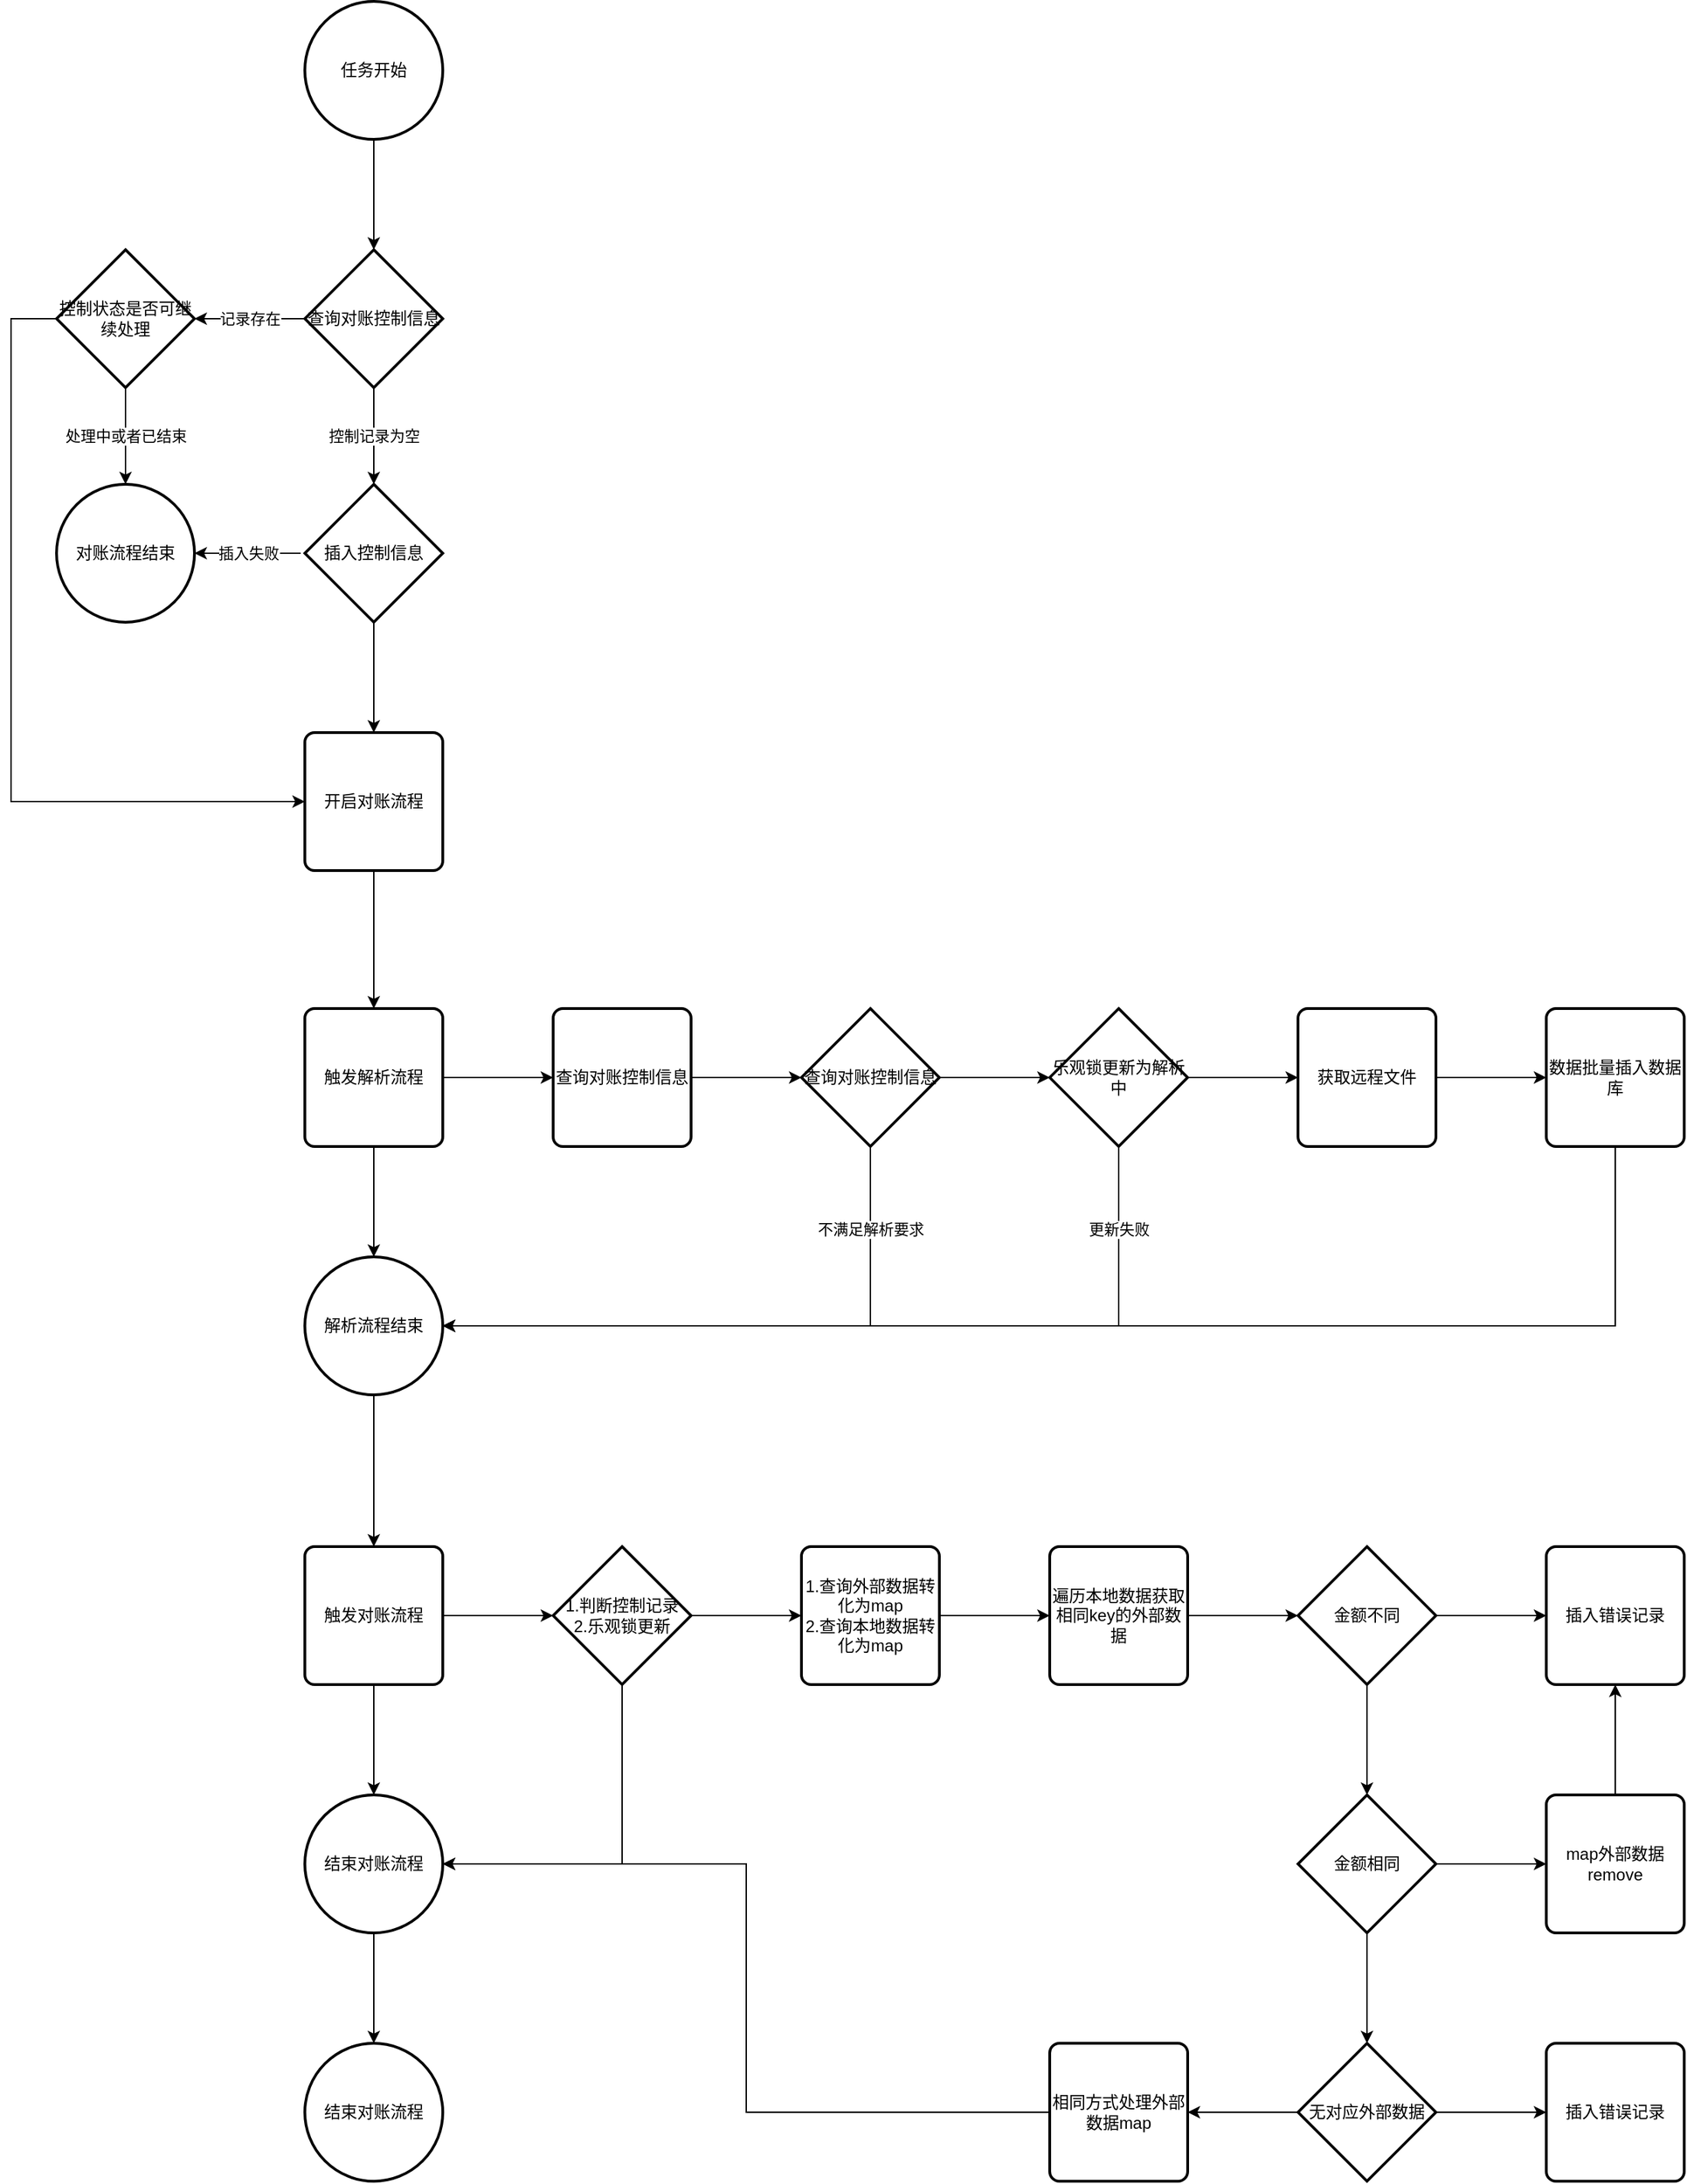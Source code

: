 <mxfile version="11.0.7" type="github"><diagram id="-w9e-e0GEL53rthxu7bP" name="第 1 页"><mxGraphModel dx="946" dy="550" grid="1" gridSize="10" guides="1" tooltips="1" connect="1" arrows="1" fold="1" page="1" pageScale="1" pageWidth="827" pageHeight="1169" math="0" shadow="0"><root><mxCell id="0"/><mxCell id="1" parent="0"/><mxCell id="7O-L9KL2kHQlJaUhyN09-3" value="" style="edgeStyle=orthogonalEdgeStyle;rounded=0;orthogonalLoop=1;jettySize=auto;html=1;" parent="1" source="7O-L9KL2kHQlJaUhyN09-1" target="7O-L9KL2kHQlJaUhyN09-2" edge="1"><mxGeometry relative="1" as="geometry"/></mxCell><mxCell id="7O-L9KL2kHQlJaUhyN09-1" value="任务开始" style="strokeWidth=2;html=1;shape=mxgraph.flowchart.start_2;whiteSpace=wrap;" parent="1" vertex="1"><mxGeometry x="363" y="40" width="100" height="100" as="geometry"/></mxCell><mxCell id="7O-L9KL2kHQlJaUhyN09-5" value="控制记录为空" style="edgeStyle=orthogonalEdgeStyle;rounded=0;orthogonalLoop=1;jettySize=auto;html=1;" parent="1" source="7O-L9KL2kHQlJaUhyN09-2" target="7O-L9KL2kHQlJaUhyN09-4" edge="1"><mxGeometry relative="1" as="geometry"/></mxCell><mxCell id="7O-L9KL2kHQlJaUhyN09-8" value="记录存在" style="edgeStyle=orthogonalEdgeStyle;rounded=0;orthogonalLoop=1;jettySize=auto;html=1;" parent="1" source="7O-L9KL2kHQlJaUhyN09-2" target="7O-L9KL2kHQlJaUhyN09-7" edge="1"><mxGeometry relative="1" as="geometry"/></mxCell><mxCell id="7O-L9KL2kHQlJaUhyN09-2" value="查询对账控制信息" style="strokeWidth=2;html=1;shape=mxgraph.flowchart.decision;whiteSpace=wrap;fontFamily=Helvetica;fontSize=12;fontColor=#000000;align=center;strokeColor=#000000;fillColor=#ffffff;" parent="1" vertex="1"><mxGeometry x="363" y="220" width="100" height="100" as="geometry"/></mxCell><mxCell id="7O-L9KL2kHQlJaUhyN09-10" value="处理中或者已结束" style="edgeStyle=orthogonalEdgeStyle;rounded=0;orthogonalLoop=1;jettySize=auto;html=1;" parent="1" source="7O-L9KL2kHQlJaUhyN09-7" target="7O-L9KL2kHQlJaUhyN09-9" edge="1"><mxGeometry relative="1" as="geometry"><Array as="points"><mxPoint x="233" y="460"/></Array></mxGeometry></mxCell><mxCell id="7O-L9KL2kHQlJaUhyN09-36" style="edgeStyle=orthogonalEdgeStyle;rounded=0;orthogonalLoop=1;jettySize=auto;html=1;" parent="1" source="7O-L9KL2kHQlJaUhyN09-7" target="7O-L9KL2kHQlJaUhyN09-16" edge="1"><mxGeometry relative="1" as="geometry"><Array as="points"><mxPoint x="150" y="270"/><mxPoint x="150" y="620"/></Array></mxGeometry></mxCell><mxCell id="7O-L9KL2kHQlJaUhyN09-7" value="控制状态是否可继续处理" style="strokeWidth=2;html=1;shape=mxgraph.flowchart.decision;whiteSpace=wrap;fontFamily=Helvetica;fontSize=12;fontColor=#000000;align=center;strokeColor=#000000;fillColor=#ffffff;" parent="1" vertex="1"><mxGeometry x="183" y="220" width="100" height="100" as="geometry"/></mxCell><mxCell id="7O-L9KL2kHQlJaUhyN09-9" value="对账流程结束" style="strokeWidth=2;html=1;shape=mxgraph.flowchart.start_2;whiteSpace=wrap;fontFamily=Helvetica;fontSize=12;fontColor=#000000;align=center;strokeColor=#000000;fillColor=#ffffff;" parent="1" vertex="1"><mxGeometry x="183" y="390" width="100" height="100" as="geometry"/></mxCell><mxCell id="7O-L9KL2kHQlJaUhyN09-20" value="" style="edgeStyle=orthogonalEdgeStyle;rounded=0;orthogonalLoop=1;jettySize=auto;html=1;" parent="1" source="7O-L9KL2kHQlJaUhyN09-16" target="7O-L9KL2kHQlJaUhyN09-19" edge="1"><mxGeometry relative="1" as="geometry"/></mxCell><mxCell id="7O-L9KL2kHQlJaUhyN09-16" value="开启对账流程" style="rounded=1;whiteSpace=wrap;html=1;absoluteArcSize=1;arcSize=14;strokeWidth=2;fontFamily=Helvetica;fontSize=12;fontColor=#000000;align=center;strokeColor=#000000;fillColor=#ffffff;" parent="1" vertex="1"><mxGeometry x="363" y="570" width="100" height="100" as="geometry"/></mxCell><mxCell id="7O-L9KL2kHQlJaUhyN09-26" value="" style="edgeStyle=orthogonalEdgeStyle;rounded=0;orthogonalLoop=1;jettySize=auto;html=1;" parent="1" source="7O-L9KL2kHQlJaUhyN09-19" target="7O-L9KL2kHQlJaUhyN09-25" edge="1"><mxGeometry relative="1" as="geometry"/></mxCell><mxCell id="Ue5IO9bzIkWXgCMiIXQM-4" value="" style="edgeStyle=orthogonalEdgeStyle;rounded=0;orthogonalLoop=1;jettySize=auto;html=1;" edge="1" parent="1" source="7O-L9KL2kHQlJaUhyN09-19" target="Ue5IO9bzIkWXgCMiIXQM-3"><mxGeometry relative="1" as="geometry"/></mxCell><mxCell id="7O-L9KL2kHQlJaUhyN09-19" value="触发解析流程" style="rounded=1;whiteSpace=wrap;html=1;absoluteArcSize=1;arcSize=14;strokeWidth=2;fontFamily=Helvetica;fontSize=12;fontColor=#000000;align=center;strokeColor=#000000;fillColor=#ffffff;" parent="1" vertex="1"><mxGeometry x="363" y="770" width="100" height="100" as="geometry"/></mxCell><mxCell id="Ue5IO9bzIkWXgCMiIXQM-9" style="edgeStyle=orthogonalEdgeStyle;rounded=0;orthogonalLoop=1;jettySize=auto;html=1;" edge="1" parent="1" source="Ue5IO9bzIkWXgCMiIXQM-3" target="7O-L9KL2kHQlJaUhyN09-21"><mxGeometry relative="1" as="geometry"/></mxCell><mxCell id="Ue5IO9bzIkWXgCMiIXQM-3" value="解析流程结束" style="strokeWidth=2;html=1;shape=mxgraph.flowchart.start_2;whiteSpace=wrap;fontFamily=Helvetica;fontSize=12;fontColor=#000000;align=center;strokeColor=#000000;fillColor=#ffffff;" vertex="1" parent="1"><mxGeometry x="363" y="950" width="100" height="100" as="geometry"/></mxCell><mxCell id="Ue5IO9bzIkWXgCMiIXQM-2" value="" style="edgeStyle=orthogonalEdgeStyle;rounded=0;orthogonalLoop=1;jettySize=auto;html=1;" edge="1" parent="1" source="7O-L9KL2kHQlJaUhyN09-25" target="Ue5IO9bzIkWXgCMiIXQM-1"><mxGeometry relative="1" as="geometry"/></mxCell><mxCell id="7O-L9KL2kHQlJaUhyN09-25" value="查询对账控制信息" style="rounded=1;whiteSpace=wrap;html=1;absoluteArcSize=1;arcSize=14;strokeWidth=2;fontFamily=Helvetica;fontSize=12;fontColor=#000000;align=center;strokeColor=#000000;fillColor=#ffffff;" parent="1" vertex="1"><mxGeometry x="543" y="770" width="100" height="100" as="geometry"/></mxCell><mxCell id="Ue5IO9bzIkWXgCMiIXQM-11" value="不满足解析要求" style="edgeStyle=orthogonalEdgeStyle;rounded=0;orthogonalLoop=1;jettySize=auto;html=1;" edge="1" parent="1" source="Ue5IO9bzIkWXgCMiIXQM-1" target="Ue5IO9bzIkWXgCMiIXQM-3"><mxGeometry x="-0.727" relative="1" as="geometry"><Array as="points"><mxPoint x="773" y="1000"/></Array><mxPoint as="offset"/></mxGeometry></mxCell><mxCell id="Ue5IO9bzIkWXgCMiIXQM-13" value="" style="edgeStyle=orthogonalEdgeStyle;rounded=0;orthogonalLoop=1;jettySize=auto;html=1;" edge="1" parent="1" source="Ue5IO9bzIkWXgCMiIXQM-1" target="Ue5IO9bzIkWXgCMiIXQM-12"><mxGeometry relative="1" as="geometry"/></mxCell><mxCell id="Ue5IO9bzIkWXgCMiIXQM-1" value="查询对账控制信息" style="strokeWidth=2;html=1;shape=mxgraph.flowchart.decision;whiteSpace=wrap;fontFamily=Helvetica;fontSize=12;fontColor=#000000;align=center;strokeColor=#000000;fillColor=#ffffff;" vertex="1" parent="1"><mxGeometry x="723" y="770" width="100" height="100" as="geometry"/></mxCell><mxCell id="Ue5IO9bzIkWXgCMiIXQM-14" value="更新失败" style="edgeStyle=orthogonalEdgeStyle;rounded=0;orthogonalLoop=1;jettySize=auto;html=1;entryX=1;entryY=0.5;entryDx=0;entryDy=0;entryPerimeter=0;" edge="1" parent="1" source="Ue5IO9bzIkWXgCMiIXQM-12" target="Ue5IO9bzIkWXgCMiIXQM-3"><mxGeometry x="-0.806" relative="1" as="geometry"><Array as="points"><mxPoint x="953" y="1000"/></Array><mxPoint as="offset"/></mxGeometry></mxCell><mxCell id="Ue5IO9bzIkWXgCMiIXQM-16" value="" style="edgeStyle=orthogonalEdgeStyle;rounded=0;orthogonalLoop=1;jettySize=auto;html=1;" edge="1" parent="1" source="Ue5IO9bzIkWXgCMiIXQM-12" target="Ue5IO9bzIkWXgCMiIXQM-15"><mxGeometry relative="1" as="geometry"/></mxCell><mxCell id="Ue5IO9bzIkWXgCMiIXQM-12" value="乐观锁更新为解析中" style="strokeWidth=2;html=1;shape=mxgraph.flowchart.decision;whiteSpace=wrap;fontFamily=Helvetica;fontSize=12;fontColor=#000000;align=center;strokeColor=#000000;fillColor=#ffffff;" vertex="1" parent="1"><mxGeometry x="903" y="770" width="100" height="100" as="geometry"/></mxCell><mxCell id="Ue5IO9bzIkWXgCMiIXQM-23" value="" style="edgeStyle=orthogonalEdgeStyle;rounded=0;orthogonalLoop=1;jettySize=auto;html=1;" edge="1" parent="1" source="Ue5IO9bzIkWXgCMiIXQM-15" target="Ue5IO9bzIkWXgCMiIXQM-22"><mxGeometry relative="1" as="geometry"/></mxCell><mxCell id="Ue5IO9bzIkWXgCMiIXQM-15" value="获取远程文件" style="rounded=1;whiteSpace=wrap;html=1;absoluteArcSize=1;arcSize=14;strokeWidth=2;fontFamily=Helvetica;fontSize=12;fontColor=#000000;align=center;strokeColor=#000000;fillColor=#ffffff;" vertex="1" parent="1"><mxGeometry x="1083" y="770" width="100" height="100" as="geometry"/></mxCell><mxCell id="Ue5IO9bzIkWXgCMiIXQM-24" style="edgeStyle=orthogonalEdgeStyle;rounded=0;orthogonalLoop=1;jettySize=auto;html=1;entryX=1;entryY=0.5;entryDx=0;entryDy=0;entryPerimeter=0;" edge="1" parent="1" source="Ue5IO9bzIkWXgCMiIXQM-22" target="Ue5IO9bzIkWXgCMiIXQM-3"><mxGeometry relative="1" as="geometry"><Array as="points"><mxPoint x="1313" y="1000"/></Array></mxGeometry></mxCell><mxCell id="Ue5IO9bzIkWXgCMiIXQM-22" value="数据批量插入数据库" style="rounded=1;whiteSpace=wrap;html=1;absoluteArcSize=1;arcSize=14;strokeWidth=2;fontFamily=Helvetica;fontSize=12;fontColor=#000000;align=center;strokeColor=#000000;fillColor=#ffffff;" vertex="1" parent="1"><mxGeometry x="1263" y="770" width="100" height="100" as="geometry"/></mxCell><mxCell id="7O-L9KL2kHQlJaUhyN09-24" value="" style="edgeStyle=orthogonalEdgeStyle;rounded=0;orthogonalLoop=1;jettySize=auto;html=1;" parent="1" source="7O-L9KL2kHQlJaUhyN09-21" target="7O-L9KL2kHQlJaUhyN09-23" edge="1"><mxGeometry relative="1" as="geometry"/></mxCell><mxCell id="7O-L9KL2kHQlJaUhyN09-38" value="" style="edgeStyle=orthogonalEdgeStyle;rounded=0;orthogonalLoop=1;jettySize=auto;html=1;" parent="1" source="7O-L9KL2kHQlJaUhyN09-21" target="7O-L9KL2kHQlJaUhyN09-37" edge="1"><mxGeometry relative="1" as="geometry"/></mxCell><mxCell id="7O-L9KL2kHQlJaUhyN09-21" value="触发对账流程" style="rounded=1;whiteSpace=wrap;html=1;absoluteArcSize=1;arcSize=14;strokeWidth=2;fontFamily=Helvetica;fontSize=12;fontColor=#000000;align=center;strokeColor=#000000;fillColor=#ffffff;" parent="1" vertex="1"><mxGeometry x="363" y="1160" width="100" height="100" as="geometry"/></mxCell><mxCell id="Ue5IO9bzIkWXgCMiIXQM-25" style="edgeStyle=orthogonalEdgeStyle;rounded=0;orthogonalLoop=1;jettySize=auto;html=1;entryX=1;entryY=0.5;entryDx=0;entryDy=0;entryPerimeter=0;" edge="1" parent="1" source="7O-L9KL2kHQlJaUhyN09-37" target="7O-L9KL2kHQlJaUhyN09-23"><mxGeometry relative="1" as="geometry"><Array as="points"><mxPoint x="593" y="1390"/></Array></mxGeometry></mxCell><mxCell id="Ue5IO9bzIkWXgCMiIXQM-27" value="" style="edgeStyle=orthogonalEdgeStyle;rounded=0;orthogonalLoop=1;jettySize=auto;html=1;" edge="1" parent="1" source="7O-L9KL2kHQlJaUhyN09-37" target="Ue5IO9bzIkWXgCMiIXQM-26"><mxGeometry relative="1" as="geometry"/></mxCell><mxCell id="7O-L9KL2kHQlJaUhyN09-37" value="1.判断控制记录&lt;div&gt;2.乐观锁更新&lt;br&gt;&lt;/div&gt;" style="strokeWidth=2;html=1;shape=mxgraph.flowchart.decision;whiteSpace=wrap;fontFamily=Helvetica;fontSize=12;fontColor=#000000;align=center;strokeColor=#000000;fillColor=#ffffff;" parent="1" vertex="1"><mxGeometry x="543" y="1160" width="100" height="100" as="geometry"/></mxCell><mxCell id="Ue5IO9bzIkWXgCMiIXQM-29" value="" style="edgeStyle=orthogonalEdgeStyle;rounded=0;orthogonalLoop=1;jettySize=auto;html=1;" edge="1" parent="1" source="Ue5IO9bzIkWXgCMiIXQM-26" target="Ue5IO9bzIkWXgCMiIXQM-28"><mxGeometry relative="1" as="geometry"/></mxCell><mxCell id="Ue5IO9bzIkWXgCMiIXQM-26" value="&lt;div&gt;1.查询外部数据转化为map&lt;/div&gt;&lt;div&gt;2.查询本地数据转化为map&lt;br&gt;&lt;/div&gt;" style="rounded=1;whiteSpace=wrap;html=1;absoluteArcSize=1;arcSize=14;strokeWidth=2;fontFamily=Helvetica;fontSize=12;fontColor=#000000;align=center;strokeColor=#000000;fillColor=#ffffff;" vertex="1" parent="1"><mxGeometry x="723" y="1160" width="100" height="100" as="geometry"/></mxCell><mxCell id="Ue5IO9bzIkWXgCMiIXQM-31" value="" style="edgeStyle=orthogonalEdgeStyle;rounded=0;orthogonalLoop=1;jettySize=auto;html=1;" edge="1" parent="1" source="Ue5IO9bzIkWXgCMiIXQM-28" target="Ue5IO9bzIkWXgCMiIXQM-30"><mxGeometry relative="1" as="geometry"/></mxCell><mxCell id="Ue5IO9bzIkWXgCMiIXQM-28" value="&lt;div&gt;遍历本地数据获取相同key的外部数据&lt;/div&gt;" style="rounded=1;whiteSpace=wrap;html=1;absoluteArcSize=1;arcSize=14;strokeWidth=2;fontFamily=Helvetica;fontSize=12;fontColor=#000000;align=center;strokeColor=#000000;fillColor=#ffffff;" vertex="1" parent="1"><mxGeometry x="903" y="1160" width="100" height="100" as="geometry"/></mxCell><mxCell id="Ue5IO9bzIkWXgCMiIXQM-33" value="" style="edgeStyle=orthogonalEdgeStyle;rounded=0;orthogonalLoop=1;jettySize=auto;html=1;" edge="1" parent="1" source="Ue5IO9bzIkWXgCMiIXQM-30" target="Ue5IO9bzIkWXgCMiIXQM-32"><mxGeometry relative="1" as="geometry"/></mxCell><mxCell id="Ue5IO9bzIkWXgCMiIXQM-37" value="" style="edgeStyle=orthogonalEdgeStyle;rounded=0;orthogonalLoop=1;jettySize=auto;html=1;" edge="1" parent="1" source="Ue5IO9bzIkWXgCMiIXQM-30" target="Ue5IO9bzIkWXgCMiIXQM-36"><mxGeometry relative="1" as="geometry"/></mxCell><mxCell id="Ue5IO9bzIkWXgCMiIXQM-30" value="金额不同" style="strokeWidth=2;html=1;shape=mxgraph.flowchart.decision;whiteSpace=wrap;fontFamily=Helvetica;fontSize=12;fontColor=#000000;align=center;strokeColor=#000000;fillColor=#ffffff;" vertex="1" parent="1"><mxGeometry x="1083" y="1160" width="100" height="100" as="geometry"/></mxCell><mxCell id="Ue5IO9bzIkWXgCMiIXQM-36" value="插入错误记录" style="rounded=1;whiteSpace=wrap;html=1;absoluteArcSize=1;arcSize=14;strokeWidth=2;fontFamily=Helvetica;fontSize=12;fontColor=#000000;align=center;strokeColor=#000000;fillColor=#ffffff;" vertex="1" parent="1"><mxGeometry x="1263" y="1160" width="100" height="100" as="geometry"/></mxCell><mxCell id="Ue5IO9bzIkWXgCMiIXQM-35" value="" style="edgeStyle=orthogonalEdgeStyle;rounded=0;orthogonalLoop=1;jettySize=auto;html=1;" edge="1" parent="1" source="Ue5IO9bzIkWXgCMiIXQM-32" target="Ue5IO9bzIkWXgCMiIXQM-34"><mxGeometry relative="1" as="geometry"/></mxCell><mxCell id="Ue5IO9bzIkWXgCMiIXQM-39" value="" style="edgeStyle=orthogonalEdgeStyle;rounded=0;orthogonalLoop=1;jettySize=auto;html=1;" edge="1" parent="1" source="Ue5IO9bzIkWXgCMiIXQM-32" target="Ue5IO9bzIkWXgCMiIXQM-38"><mxGeometry relative="1" as="geometry"/></mxCell><mxCell id="Ue5IO9bzIkWXgCMiIXQM-32" value="金额相同" style="strokeWidth=2;html=1;shape=mxgraph.flowchart.decision;whiteSpace=wrap;fontFamily=Helvetica;fontSize=12;fontColor=#000000;align=center;strokeColor=#000000;fillColor=#ffffff;" vertex="1" parent="1"><mxGeometry x="1083" y="1340" width="100" height="100" as="geometry"/></mxCell><mxCell id="Ue5IO9bzIkWXgCMiIXQM-40" value="" style="edgeStyle=orthogonalEdgeStyle;rounded=0;orthogonalLoop=1;jettySize=auto;html=1;" edge="1" parent="1" source="Ue5IO9bzIkWXgCMiIXQM-38" target="Ue5IO9bzIkWXgCMiIXQM-36"><mxGeometry relative="1" as="geometry"/></mxCell><mxCell id="Ue5IO9bzIkWXgCMiIXQM-38" value="map外部数据remove" style="rounded=1;whiteSpace=wrap;html=1;absoluteArcSize=1;arcSize=14;strokeWidth=2;fontFamily=Helvetica;fontSize=12;fontColor=#000000;align=center;strokeColor=#000000;fillColor=#ffffff;" vertex="1" parent="1"><mxGeometry x="1263" y="1340" width="100" height="100" as="geometry"/></mxCell><mxCell id="Ue5IO9bzIkWXgCMiIXQM-42" value="" style="edgeStyle=orthogonalEdgeStyle;rounded=0;orthogonalLoop=1;jettySize=auto;html=1;" edge="1" parent="1" source="Ue5IO9bzIkWXgCMiIXQM-34" target="Ue5IO9bzIkWXgCMiIXQM-41"><mxGeometry relative="1" as="geometry"/></mxCell><mxCell id="Ue5IO9bzIkWXgCMiIXQM-44" value="" style="edgeStyle=orthogonalEdgeStyle;rounded=0;orthogonalLoop=1;jettySize=auto;html=1;" edge="1" parent="1" source="Ue5IO9bzIkWXgCMiIXQM-34" target="Ue5IO9bzIkWXgCMiIXQM-43"><mxGeometry relative="1" as="geometry"/></mxCell><mxCell id="Ue5IO9bzIkWXgCMiIXQM-34" value="无对应外部数据" style="strokeWidth=2;html=1;shape=mxgraph.flowchart.decision;whiteSpace=wrap;fontFamily=Helvetica;fontSize=12;fontColor=#000000;align=center;strokeColor=#000000;fillColor=#ffffff;" vertex="1" parent="1"><mxGeometry x="1083" y="1520" width="100" height="100" as="geometry"/></mxCell><mxCell id="Ue5IO9bzIkWXgCMiIXQM-45" style="edgeStyle=orthogonalEdgeStyle;rounded=0;orthogonalLoop=1;jettySize=auto;html=1;entryX=1;entryY=0.5;entryDx=0;entryDy=0;entryPerimeter=0;" edge="1" parent="1" source="Ue5IO9bzIkWXgCMiIXQM-43" target="7O-L9KL2kHQlJaUhyN09-23"><mxGeometry relative="1" as="geometry"/></mxCell><mxCell id="Ue5IO9bzIkWXgCMiIXQM-43" value="相同方式处理外部数据map" style="rounded=1;whiteSpace=wrap;html=1;absoluteArcSize=1;arcSize=14;strokeWidth=2;fontFamily=Helvetica;fontSize=12;fontColor=#000000;align=center;strokeColor=#000000;fillColor=#ffffff;" vertex="1" parent="1"><mxGeometry x="903" y="1520" width="100" height="100" as="geometry"/></mxCell><mxCell id="Ue5IO9bzIkWXgCMiIXQM-41" value="插入错误记录" style="rounded=1;whiteSpace=wrap;html=1;absoluteArcSize=1;arcSize=14;strokeWidth=2;fontFamily=Helvetica;fontSize=12;fontColor=#000000;align=center;strokeColor=#000000;fillColor=#ffffff;" vertex="1" parent="1"><mxGeometry x="1263" y="1520" width="100" height="100" as="geometry"/></mxCell><mxCell id="Ue5IO9bzIkWXgCMiIXQM-47" value="" style="edgeStyle=orthogonalEdgeStyle;rounded=0;orthogonalLoop=1;jettySize=auto;html=1;" edge="1" parent="1" source="7O-L9KL2kHQlJaUhyN09-23" target="Ue5IO9bzIkWXgCMiIXQM-46"><mxGeometry relative="1" as="geometry"/></mxCell><mxCell id="7O-L9KL2kHQlJaUhyN09-23" value="结束对账流程" style="strokeWidth=2;html=1;shape=mxgraph.flowchart.start_2;whiteSpace=wrap;fontFamily=Helvetica;fontSize=12;fontColor=#000000;align=center;strokeColor=#000000;fillColor=#ffffff;" parent="1" vertex="1"><mxGeometry x="363" y="1340" width="100" height="100" as="geometry"/></mxCell><mxCell id="Ue5IO9bzIkWXgCMiIXQM-46" value="结束对账流程" style="strokeWidth=2;html=1;shape=mxgraph.flowchart.start_2;whiteSpace=wrap;fontFamily=Helvetica;fontSize=12;fontColor=#000000;align=center;strokeColor=#000000;fillColor=#ffffff;" vertex="1" parent="1"><mxGeometry x="363" y="1520" width="100" height="100" as="geometry"/></mxCell><mxCell id="7O-L9KL2kHQlJaUhyN09-12" value="插入失败" style="edgeStyle=orthogonalEdgeStyle;rounded=0;orthogonalLoop=1;jettySize=auto;html=1;" parent="1" target="7O-L9KL2kHQlJaUhyN09-9" edge="1"><mxGeometry relative="1" as="geometry"><mxPoint x="360" y="440" as="sourcePoint"/><Array as="points"><mxPoint x="350" y="440"/><mxPoint x="350" y="440"/></Array></mxGeometry></mxCell><mxCell id="7O-L9KL2kHQlJaUhyN09-33" value="" style="edgeStyle=orthogonalEdgeStyle;rounded=0;orthogonalLoop=1;jettySize=auto;html=1;" parent="1" source="7O-L9KL2kHQlJaUhyN09-4" target="7O-L9KL2kHQlJaUhyN09-16" edge="1"><mxGeometry relative="1" as="geometry"/></mxCell><mxCell id="7O-L9KL2kHQlJaUhyN09-4" value="插入控制信息" style="strokeWidth=2;html=1;shape=mxgraph.flowchart.decision;whiteSpace=wrap;fontFamily=Helvetica;fontSize=12;fontColor=#000000;align=center;strokeColor=#000000;fillColor=#ffffff;" parent="1" vertex="1"><mxGeometry x="363" y="390" width="100" height="100" as="geometry"/></mxCell></root></mxGraphModel></diagram></mxfile>
